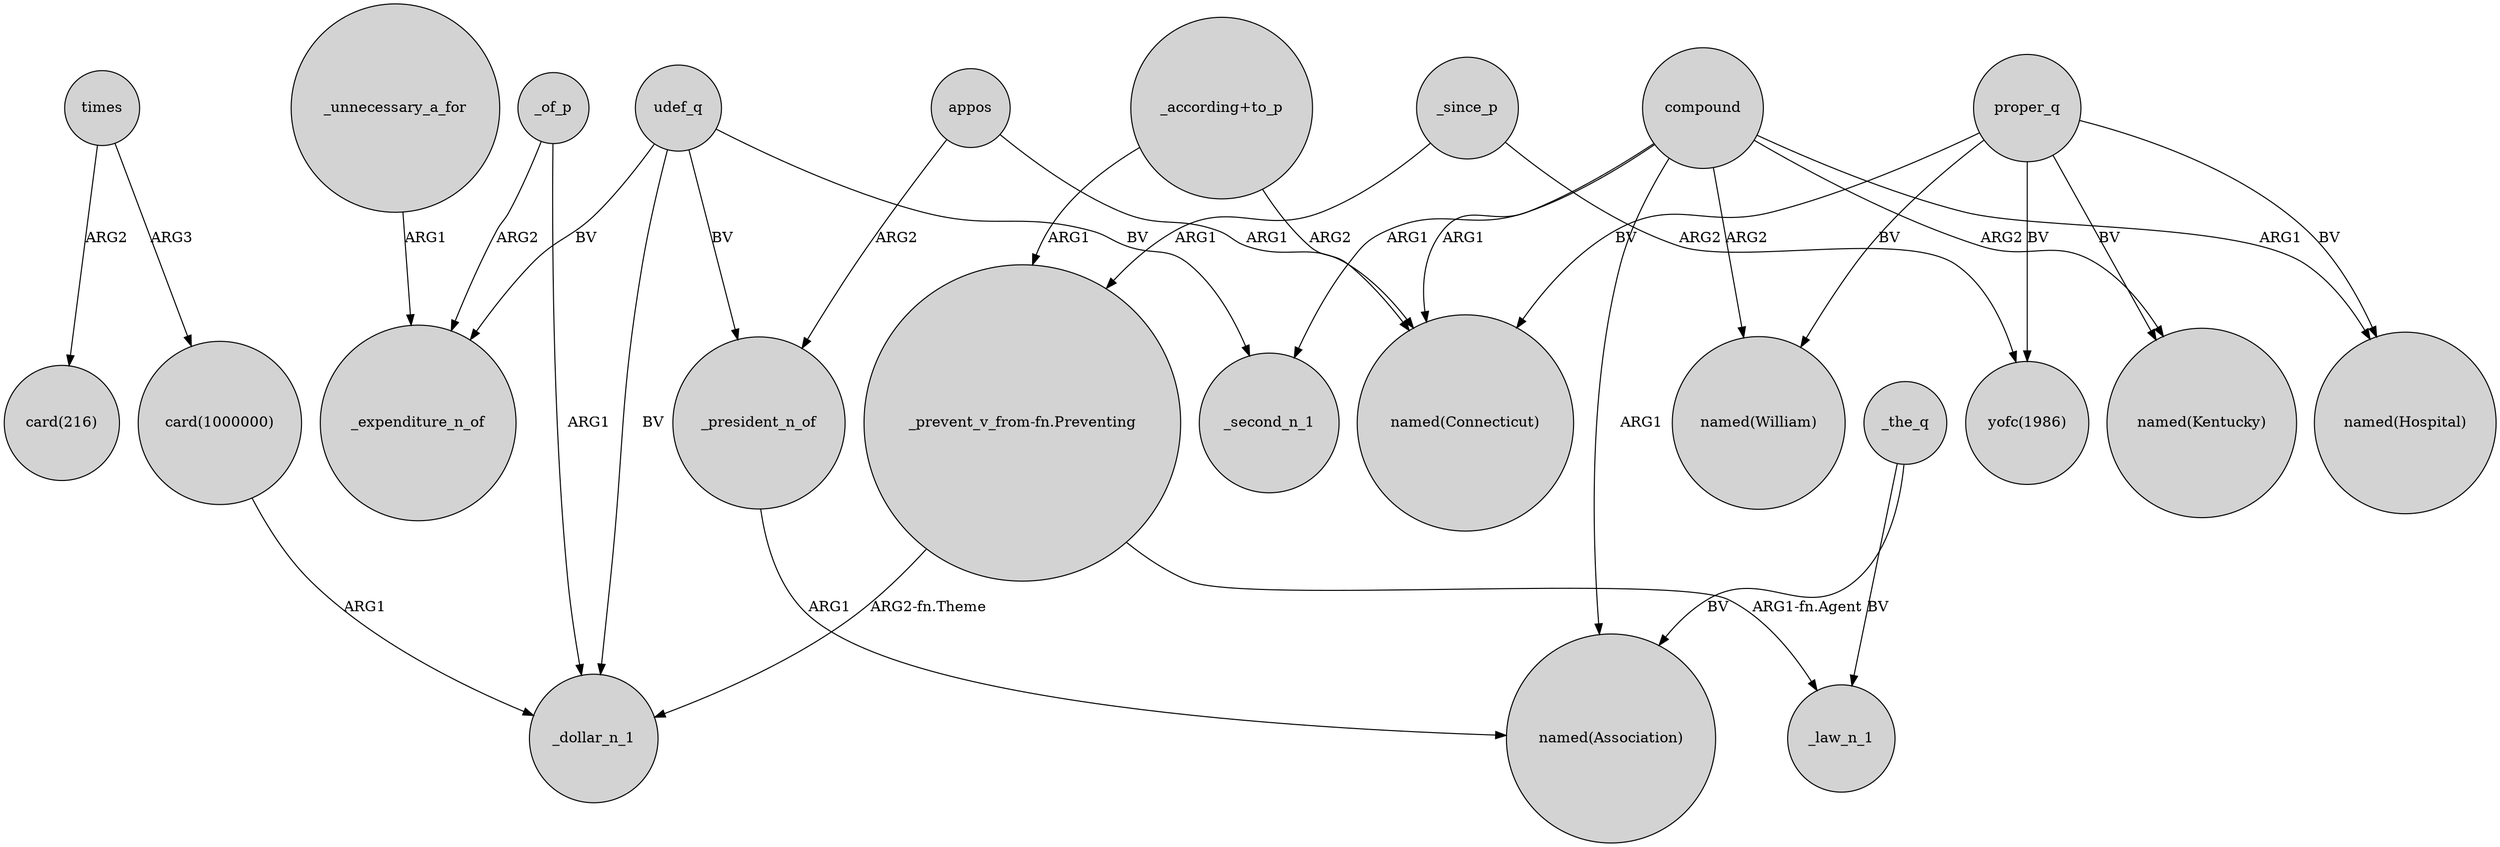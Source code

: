 digraph {
	node [shape=circle style=filled]
	"_according+to_p" -> "_prevent_v_from-fn.Preventing" [label=ARG1]
	"card(1000000)" -> _dollar_n_1 [label=ARG1]
	"_prevent_v_from-fn.Preventing" -> _law_n_1 [label="ARG1-fn.Agent"]
	_of_p -> _dollar_n_1 [label=ARG1]
	"_prevent_v_from-fn.Preventing" -> _dollar_n_1 [label="ARG2-fn.Theme"]
	_since_p -> "yofc(1986)" [label=ARG2]
	proper_q -> "named(William)" [label=BV]
	proper_q -> "named(Kentucky)" [label=BV]
	appos -> "named(Connecticut)" [label=ARG1]
	appos -> _president_n_of [label=ARG2]
	compound -> "named(William)" [label=ARG2]
	compound -> "named(Kentucky)" [label=ARG2]
	udef_q -> _president_n_of [label=BV]
	times -> "card(1000000)" [label=ARG3]
	udef_q -> _second_n_1 [label=BV]
	_the_q -> _law_n_1 [label=BV]
	proper_q -> "yofc(1986)" [label=BV]
	compound -> "named(Hospital)" [label=ARG1]
	times -> "card(216)" [label=ARG2]
	_the_q -> "named(Association)" [label=BV]
	udef_q -> _expenditure_n_of [label=BV]
	"_according+to_p" -> "named(Connecticut)" [label=ARG2]
	proper_q -> "named(Connecticut)" [label=BV]
	proper_q -> "named(Hospital)" [label=BV]
	_since_p -> "_prevent_v_from-fn.Preventing" [label=ARG1]
	compound -> _second_n_1 [label=ARG1]
	compound -> "named(Association)" [label=ARG1]
	_of_p -> _expenditure_n_of [label=ARG2]
	_president_n_of -> "named(Association)" [label=ARG1]
	_unnecessary_a_for -> _expenditure_n_of [label=ARG1]
	udef_q -> _dollar_n_1 [label=BV]
	compound -> "named(Connecticut)" [label=ARG1]
}
